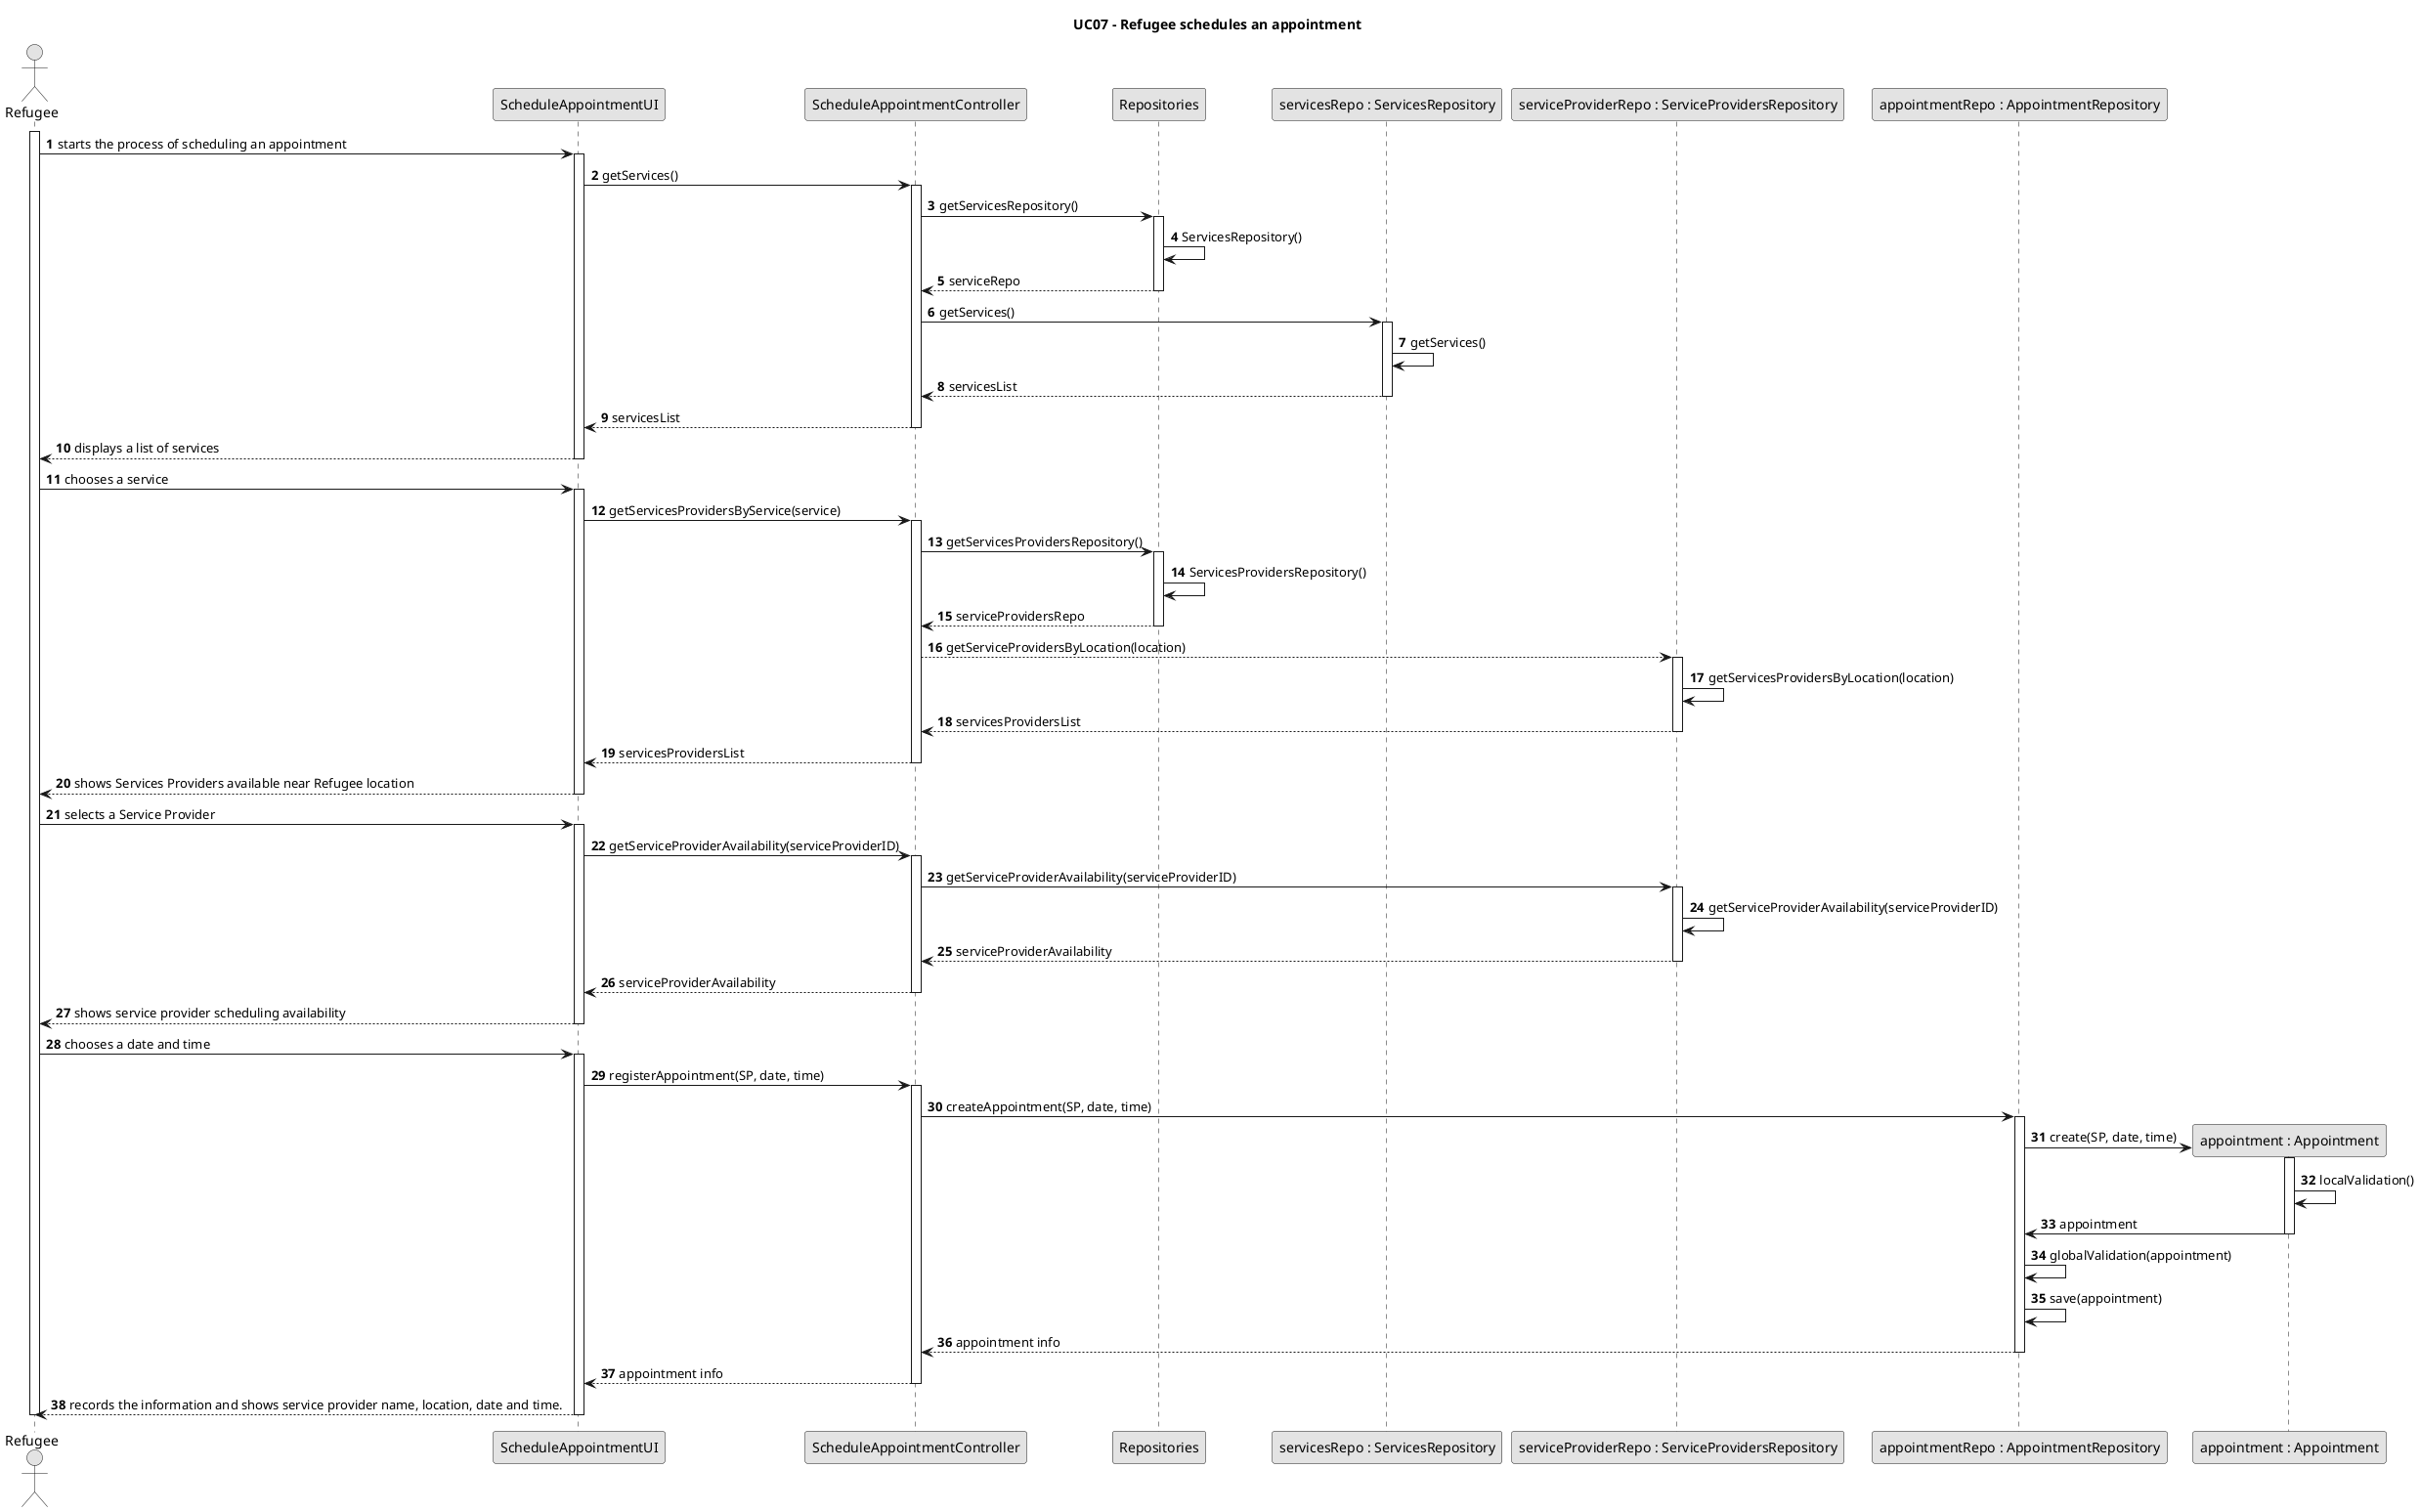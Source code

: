 @startuml
skinparam monochrome true
skinparam packageStyle rectangle
skinparam shadowing false

title UC07 - Refugee schedules an appointment
autonumber
actor Refugee

participant "ScheduleAppointmentUI" as ui
participant "ScheduleAppointmentController" as ctrl
participant "Repositories"
participant "servicesRepo : ServicesRepository" as serviceRepo
participant "serviceProviderRepo : ServiceProvidersRepository" as serviceProvidersRepo
participant "appointmentRepo : AppointmentRepository" as appointmentRepo
participant "appointment : Appointment" as appointment


activate Refugee
    Refugee -> ui : starts the process of scheduling an appointment
    activate ui
        ui -> ctrl : getServices()
            activate ctrl
                ctrl -> "Repositories" : getServicesRepository()
                    activate "Repositories"
                    "Repositories" -> "Repositories" : ServicesRepository()
                    "Repositories" --> ctrl : serviceRepo
                    deactivate "Repositories"
                ctrl -> serviceRepo : getServices()
                    activate serviceRepo
                        serviceRepo -> serviceRepo : getServices()
                        serviceRepo --> ctrl : servicesList
                    deactivate serviceRepo
                ctrl --> ui : servicesList
             deactivate ctrl
        ui --> Refugee : displays a list of services
    deactivate ui

    Refugee -> ui : chooses a service
    activate ui
        ui -> ctrl : getServicesProvidersByService(service)
            activate ctrl
                ctrl -> "Repositories" : getServicesProvidersRepository()
                    activate "Repositories"
                        "Repositories" -> "Repositories" : ServicesProvidersRepository()
                        "Repositories" --> ctrl : serviceProvidersRepo
                    deactivate "Repositories"
                ctrl --> serviceProvidersRepo : getServiceProvidersByLocation(location)
                    activate serviceProvidersRepo
                        serviceProvidersRepo -> serviceProvidersRepo : getServicesProvidersByLocation(location)
                        serviceProvidersRepo --> ctrl : servicesProvidersList
                    deactivate serviceProvidersRepo
                ctrl --> ui : servicesProvidersList
             deactivate ctrl
        ui --> Refugee : shows Services Providers available near Refugee location
    deactivate ui

    Refugee -> ui : selects a Service Provider
    activate ui
        ui -> ctrl : getServiceProviderAvailability(serviceProviderID)
            activate ctrl
                ctrl -> serviceProvidersRepo : getServiceProviderAvailability(serviceProviderID)
                activate serviceProvidersRepo
                    serviceProvidersRepo -> serviceProvidersRepo : getServiceProviderAvailability(serviceProviderID)
                    serviceProvidersRepo --> ctrl : serviceProviderAvailability
                deactivate serviceProvidersRepo
                ctrl --> ui : serviceProviderAvailability
            deactivate ctrl
        ui --> Refugee : shows service provider scheduling availability
    deactivate ui

    Refugee -> ui: chooses a date and time
    activate ui
        ui -> ctrl : registerAppointment(SP, date, time)
            activate ctrl
                ctrl -> appointmentRepo : createAppointment(SP, date, time)
                activate appointmentRepo
                    appointmentRepo -> appointment** : create(SP, date, time)
                        activate appointment
                            appointment -> appointment : localValidation()
                            appointment -> appointmentRepo : appointment
                        deactivate appointment
                    appointmentRepo -> appointmentRepo : globalValidation(appointment)
                    appointmentRepo -> appointmentRepo : save(appointment)
                    appointmentRepo --> ctrl : appointment info
                deactivate appointmentRepo
            ctrl --> ui: appointment info
            deactivate ctrl
        ui --> Refugee: records the information and shows service provider name, location, date and time.
    deactivate ui
deactivate Refugee
@enduml